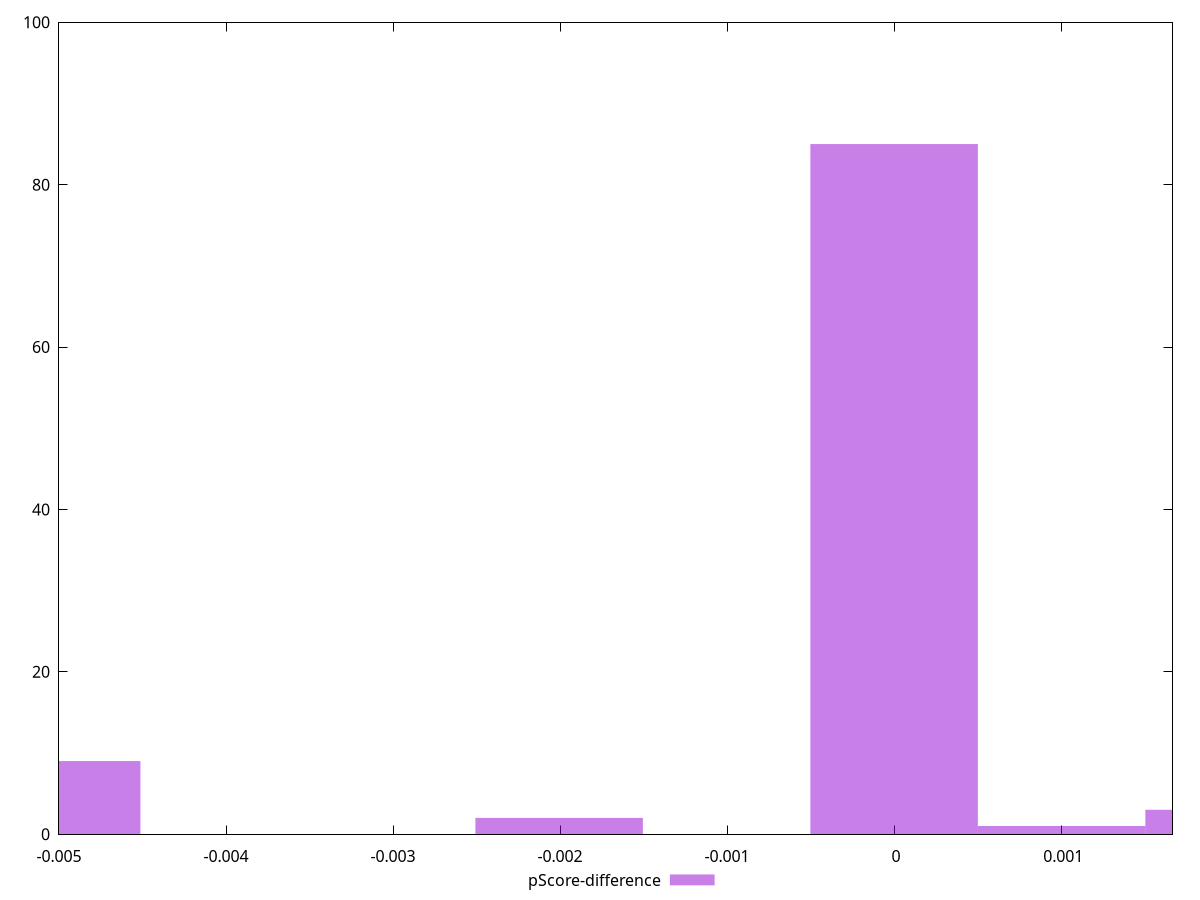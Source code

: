 reset

$pScoreDifference <<EOF
0 85
-0.005013994884581833 9
0.0020055979538327333 3
-0.0020055979538327333 2
0.0010027989769163667 1
EOF

set key outside below
set boxwidth 0.0010027989769163667
set xrange [-0.0050000000000000044:0.0016666666666667052]
set yrange [0:100]
set trange [0:100]
set style fill transparent solid 0.5 noborder
set terminal svg size 640, 490 enhanced background rgb 'white'
set output "reprap/unminified-javascript/samples/pages+cached+noexternal+nomedia+nocss/pScore-difference/histogram.svg"

plot $pScoreDifference title "pScore-difference" with boxes

reset
